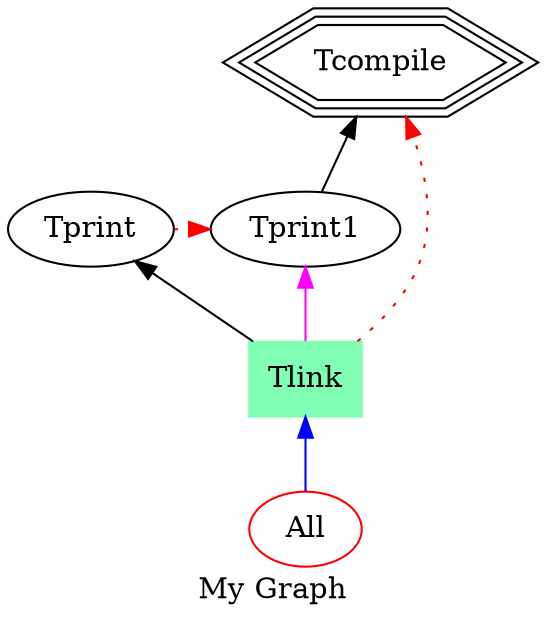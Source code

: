 
digraph {
    label="My Graph";
    rankdir=BT;
    All[color="red"];
    { 
        rank = same;
            "Tprint"; 
            "Tprint1"; 
    };
    Tlink [shape=box,style=filled,color=".4 .5 1.0"];
    Tcompile [shape=polygon, sides=6, peripheries=3, port=w]
    All  -> Tlink [color=blue]
    Tlink -> Tprint 
    Tprint1 -> Tcompile
    edge [color=red, style=dotted]
    Tlink -> Tcompile
    Tprint -> Tprint1
    Tlink -> Tprint1 [color=magenta, style=solid]
}
